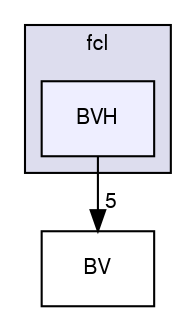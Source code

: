 digraph "BVH" {
  compound=true
  node [ fontsize="10", fontname="FreeSans"];
  edge [ labelfontsize="10", labelfontname="FreeSans"];
  subgraph clusterdir_20fa1abcad33804f5539e29af8f8ee4c {
    graph [ bgcolor="#ddddee", pencolor="black", label="fcl" fontname="FreeSans", fontsize="10", URL="dir_20fa1abcad33804f5539e29af8f8ee4c.html"]
  dir_d23a593dd98e2eeb49dc67ae1d8955d7 [shape=box, label="BVH", style="filled", fillcolor="#eeeeff", pencolor="black", URL="dir_d23a593dd98e2eeb49dc67ae1d8955d7.html"];
  }
  dir_e45952f7c7fe250496424f0605a41daa [shape=box label="BV" URL="dir_e45952f7c7fe250496424f0605a41daa.html"];
  dir_d23a593dd98e2eeb49dc67ae1d8955d7->dir_e45952f7c7fe250496424f0605a41daa [headlabel="5", labeldistance=1.5 headhref="dir_000005_000003.html"];
}
